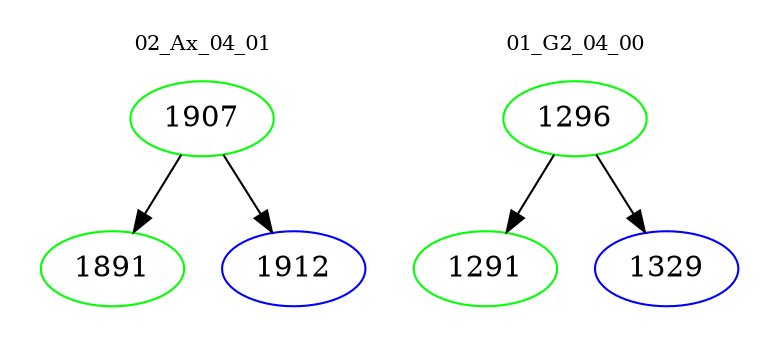 digraph{
subgraph cluster_0 {
color = white
label = "02_Ax_04_01";
fontsize=10;
T0_1907 [label="1907", color="green"]
T0_1907 -> T0_1891 [color="black"]
T0_1891 [label="1891", color="green"]
T0_1907 -> T0_1912 [color="black"]
T0_1912 [label="1912", color="blue"]
}
subgraph cluster_1 {
color = white
label = "01_G2_04_00";
fontsize=10;
T1_1296 [label="1296", color="green"]
T1_1296 -> T1_1291 [color="black"]
T1_1291 [label="1291", color="green"]
T1_1296 -> T1_1329 [color="black"]
T1_1329 [label="1329", color="blue"]
}
}

